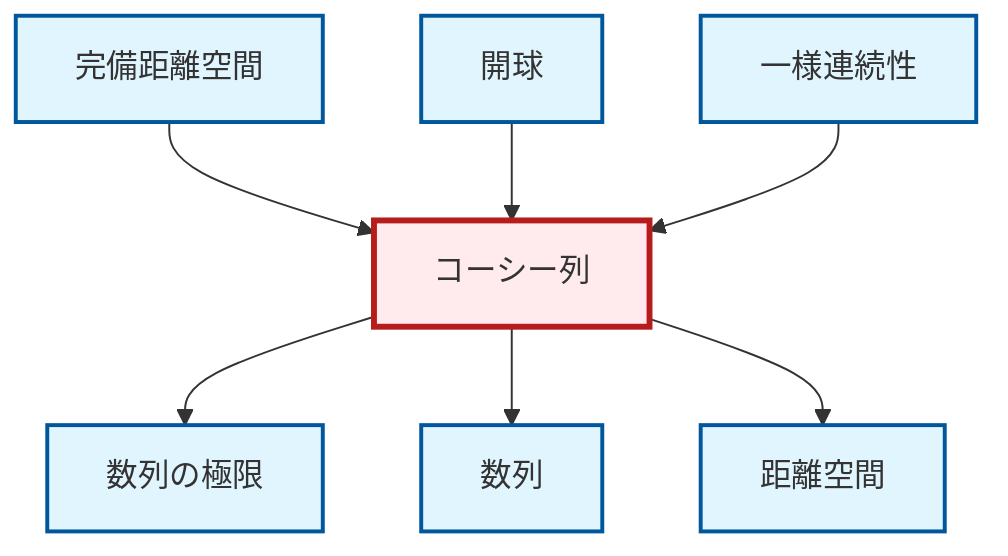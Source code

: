 graph TD
    classDef definition fill:#e1f5fe,stroke:#01579b,stroke-width:2px
    classDef theorem fill:#f3e5f5,stroke:#4a148c,stroke-width:2px
    classDef axiom fill:#fff3e0,stroke:#e65100,stroke-width:2px
    classDef example fill:#e8f5e9,stroke:#1b5e20,stroke-width:2px
    classDef current fill:#ffebee,stroke:#b71c1c,stroke-width:3px
    def-open-ball["開球"]:::definition
    def-cauchy-sequence["コーシー列"]:::definition
    def-metric-space["距離空間"]:::definition
    def-uniform-continuity["一様連続性"]:::definition
    def-complete-metric-space["完備距離空間"]:::definition
    def-sequence["数列"]:::definition
    def-limit["数列の極限"]:::definition
    def-complete-metric-space --> def-cauchy-sequence
    def-cauchy-sequence --> def-limit
    def-cauchy-sequence --> def-sequence
    def-open-ball --> def-cauchy-sequence
    def-uniform-continuity --> def-cauchy-sequence
    def-cauchy-sequence --> def-metric-space
    class def-cauchy-sequence current
